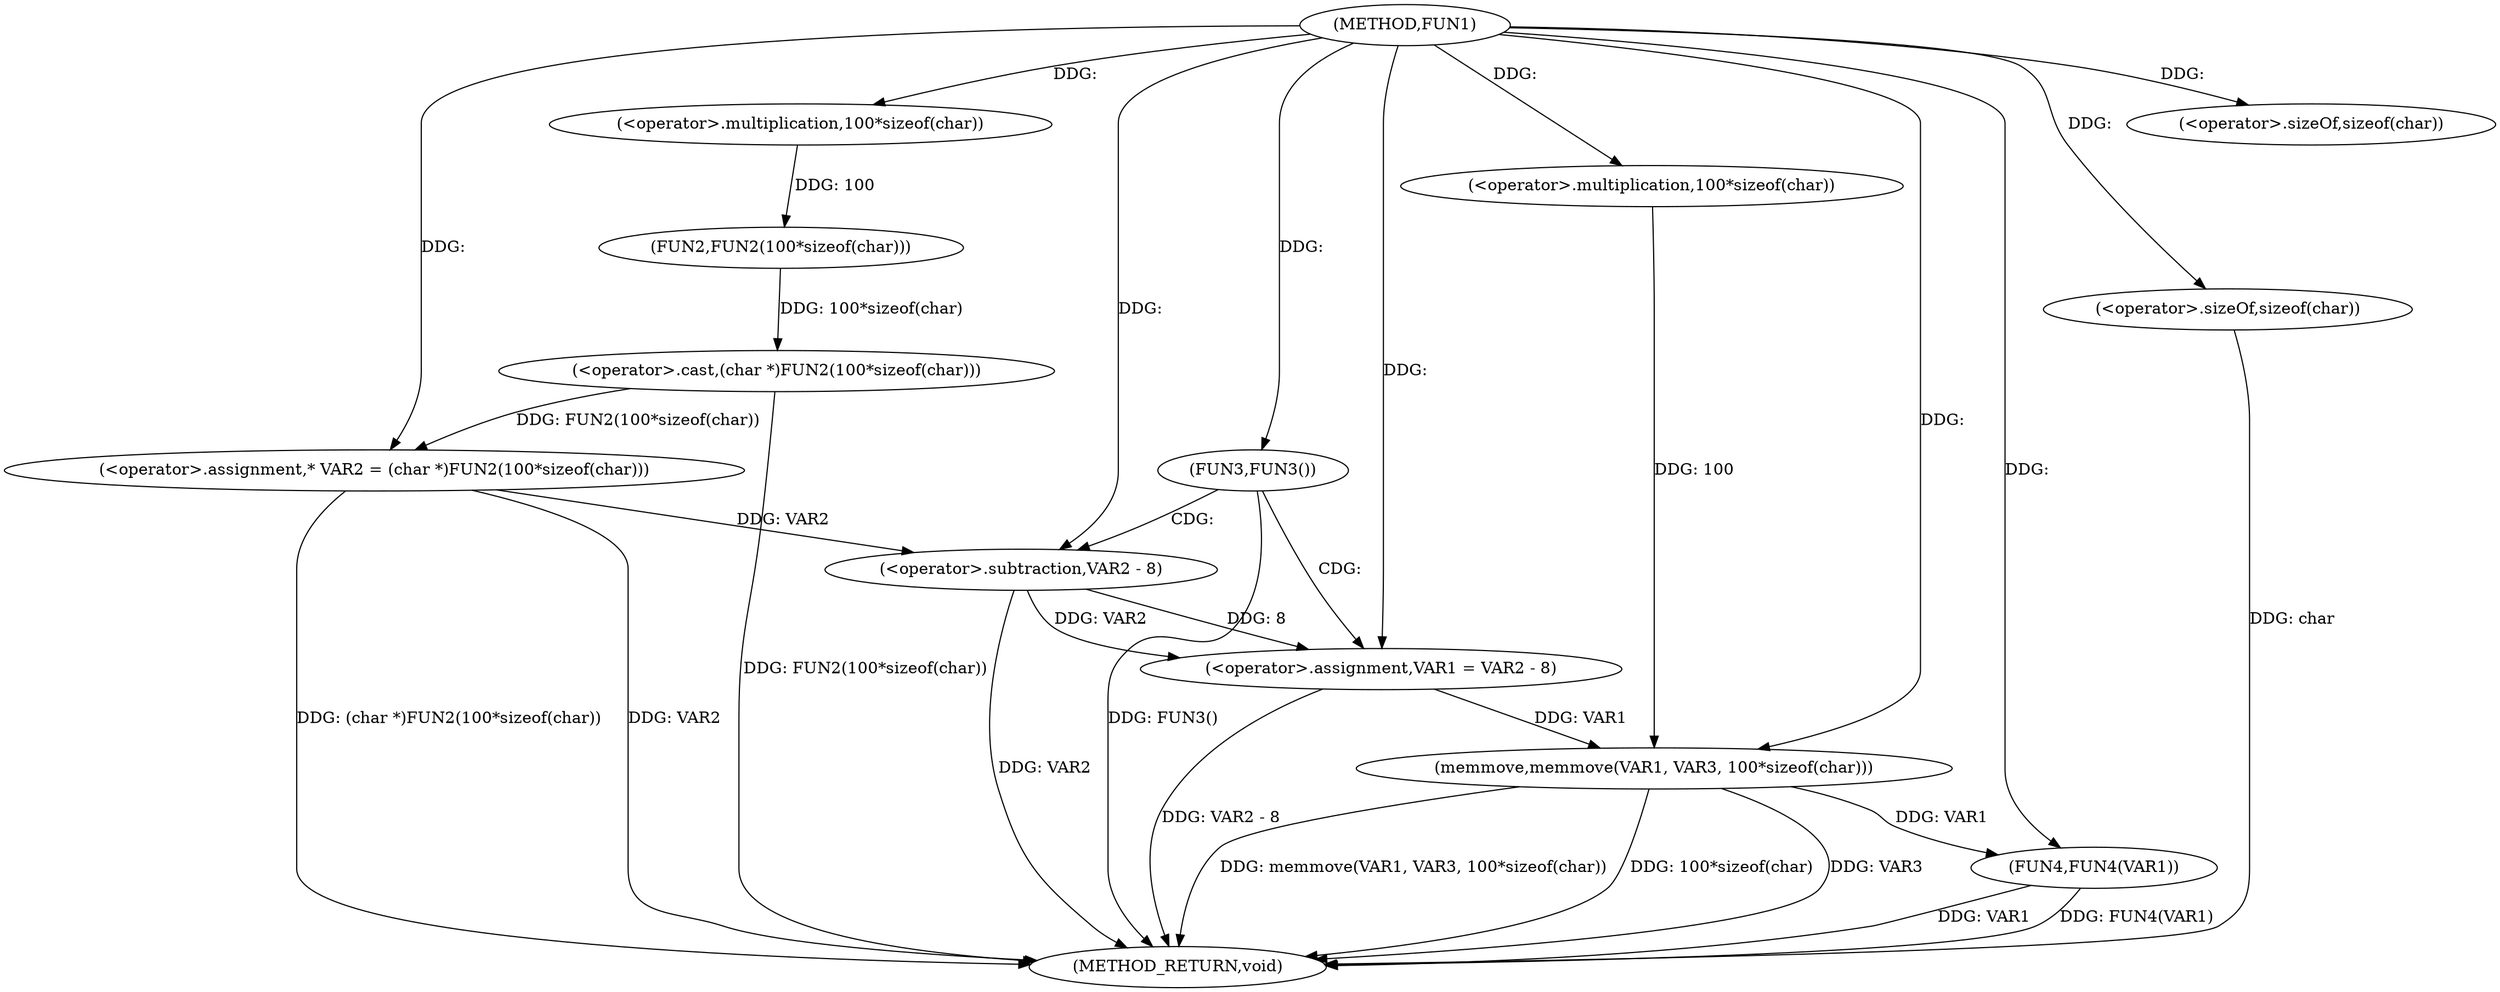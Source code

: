 digraph FUN1 {  
"1000100" [label = "(METHOD,FUN1)" ]
"1000132" [label = "(METHOD_RETURN,void)" ]
"1000104" [label = "(<operator>.assignment,* VAR2 = (char *)FUN2(100*sizeof(char)))" ]
"1000106" [label = "(<operator>.cast,(char *)FUN2(100*sizeof(char)))" ]
"1000108" [label = "(FUN2,FUN2(100*sizeof(char)))" ]
"1000109" [label = "(<operator>.multiplication,100*sizeof(char))" ]
"1000111" [label = "(<operator>.sizeOf,sizeof(char))" ]
"1000114" [label = "(FUN3,FUN3())" ]
"1000116" [label = "(<operator>.assignment,VAR1 = VAR2 - 8)" ]
"1000118" [label = "(<operator>.subtraction,VAR2 - 8)" ]
"1000123" [label = "(memmove,memmove(VAR1, VAR3, 100*sizeof(char)))" ]
"1000126" [label = "(<operator>.multiplication,100*sizeof(char))" ]
"1000128" [label = "(<operator>.sizeOf,sizeof(char))" ]
"1000130" [label = "(FUN4,FUN4(VAR1))" ]
  "1000123" -> "1000132"  [ label = "DDG: VAR3"] 
  "1000106" -> "1000132"  [ label = "DDG: FUN2(100*sizeof(char))"] 
  "1000104" -> "1000132"  [ label = "DDG: VAR2"] 
  "1000114" -> "1000132"  [ label = "DDG: FUN3()"] 
  "1000123" -> "1000132"  [ label = "DDG: memmove(VAR1, VAR3, 100*sizeof(char))"] 
  "1000128" -> "1000132"  [ label = "DDG: char"] 
  "1000116" -> "1000132"  [ label = "DDG: VAR2 - 8"] 
  "1000118" -> "1000132"  [ label = "DDG: VAR2"] 
  "1000104" -> "1000132"  [ label = "DDG: (char *)FUN2(100*sizeof(char))"] 
  "1000130" -> "1000132"  [ label = "DDG: VAR1"] 
  "1000130" -> "1000132"  [ label = "DDG: FUN4(VAR1)"] 
  "1000123" -> "1000132"  [ label = "DDG: 100*sizeof(char)"] 
  "1000106" -> "1000104"  [ label = "DDG: FUN2(100*sizeof(char))"] 
  "1000100" -> "1000104"  [ label = "DDG: "] 
  "1000108" -> "1000106"  [ label = "DDG: 100*sizeof(char)"] 
  "1000109" -> "1000108"  [ label = "DDG: 100"] 
  "1000100" -> "1000109"  [ label = "DDG: "] 
  "1000100" -> "1000111"  [ label = "DDG: "] 
  "1000100" -> "1000114"  [ label = "DDG: "] 
  "1000118" -> "1000116"  [ label = "DDG: VAR2"] 
  "1000118" -> "1000116"  [ label = "DDG: 8"] 
  "1000100" -> "1000116"  [ label = "DDG: "] 
  "1000104" -> "1000118"  [ label = "DDG: VAR2"] 
  "1000100" -> "1000118"  [ label = "DDG: "] 
  "1000116" -> "1000123"  [ label = "DDG: VAR1"] 
  "1000100" -> "1000123"  [ label = "DDG: "] 
  "1000126" -> "1000123"  [ label = "DDG: 100"] 
  "1000100" -> "1000126"  [ label = "DDG: "] 
  "1000100" -> "1000128"  [ label = "DDG: "] 
  "1000123" -> "1000130"  [ label = "DDG: VAR1"] 
  "1000100" -> "1000130"  [ label = "DDG: "] 
  "1000114" -> "1000116"  [ label = "CDG: "] 
  "1000114" -> "1000118"  [ label = "CDG: "] 
}
